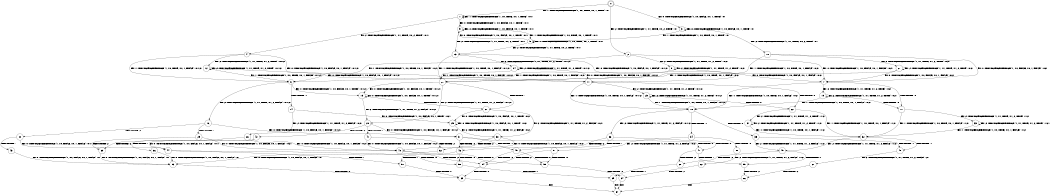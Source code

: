 digraph BCG {
size = "7, 10.5";
center = TRUE;
node [shape = circle];
0 [peripheries = 2];
0 -> 1 [label = "EX !1 !ATOMIC_EXCH_BRANCH (1, +0, TRUE, +0, 1, TRUE) !:0:"];
0 -> 2 [label = "EX !2 !ATOMIC_EXCH_BRANCH (1, +1, TRUE, +0, 2, TRUE) !:0:"];
0 -> 3 [label = "EX !0 !ATOMIC_EXCH_BRANCH (1, +0, FALSE, +0, 1, TRUE) !:0:"];
1 -> 4 [label = "EX !2 !ATOMIC_EXCH_BRANCH (1, +1, TRUE, +0, 2, TRUE) !:0:1:"];
1 -> 5 [label = "EX !0 !ATOMIC_EXCH_BRANCH (1, +0, FALSE, +0, 1, TRUE) !:0:1:"];
1 -> 1 [label = "EX !1 !ATOMIC_EXCH_BRANCH (1, +0, TRUE, +0, 1, TRUE) !:0:1:"];
2 -> 6 [label = "EX !1 !ATOMIC_EXCH_BRANCH (1, +0, TRUE, +0, 1, FALSE) !:0:2:"];
2 -> 7 [label = "EX !0 !ATOMIC_EXCH_BRANCH (1, +0, FALSE, +0, 1, FALSE) !:0:2:"];
2 -> 8 [label = "EX !2 !ATOMIC_EXCH_BRANCH (1, +1, TRUE, +1, 2, TRUE) !:0:2:"];
3 -> 9 [label = "EX !1 !ATOMIC_EXCH_BRANCH (1, +0, TRUE, +0, 1, TRUE) !:0:"];
3 -> 10 [label = "EX !2 !ATOMIC_EXCH_BRANCH (1, +1, TRUE, +0, 2, TRUE) !:0:"];
3 -> 3 [label = "EX !0 !ATOMIC_EXCH_BRANCH (1, +0, FALSE, +0, 1, TRUE) !:0:"];
4 -> 11 [label = "EX !0 !ATOMIC_EXCH_BRANCH (1, +0, FALSE, +0, 1, FALSE) !:0:1:2:"];
4 -> 12 [label = "EX !2 !ATOMIC_EXCH_BRANCH (1, +1, TRUE, +1, 2, TRUE) !:0:1:2:"];
4 -> 6 [label = "EX !1 !ATOMIC_EXCH_BRANCH (1, +0, TRUE, +0, 1, FALSE) !:0:1:2:"];
5 -> 13 [label = "EX !2 !ATOMIC_EXCH_BRANCH (1, +1, TRUE, +0, 2, TRUE) !:0:1:"];
5 -> 9 [label = "EX !1 !ATOMIC_EXCH_BRANCH (1, +0, TRUE, +0, 1, TRUE) !:0:1:"];
5 -> 5 [label = "EX !0 !ATOMIC_EXCH_BRANCH (1, +0, FALSE, +0, 1, TRUE) !:0:1:"];
6 -> 14 [label = "TERMINATE !1"];
6 -> 15 [label = "EX !0 !ATOMIC_EXCH_BRANCH (1, +0, FALSE, +0, 1, TRUE) !:0:1:2:"];
6 -> 16 [label = "EX !2 !ATOMIC_EXCH_BRANCH (1, +1, TRUE, +1, 2, FALSE) !:0:1:2:"];
7 -> 17 [label = "TERMINATE !0"];
7 -> 18 [label = "EX !1 !ATOMIC_EXCH_BRANCH (1, +0, TRUE, +0, 1, FALSE) !:0:2:"];
7 -> 19 [label = "EX !2 !ATOMIC_EXCH_BRANCH (1, +1, TRUE, +1, 2, TRUE) !:0:2:"];
8 -> 6 [label = "EX !1 !ATOMIC_EXCH_BRANCH (1, +0, TRUE, +0, 1, FALSE) !:0:2:"];
8 -> 7 [label = "EX !0 !ATOMIC_EXCH_BRANCH (1, +0, FALSE, +0, 1, FALSE) !:0:2:"];
8 -> 8 [label = "EX !2 !ATOMIC_EXCH_BRANCH (1, +1, TRUE, +1, 2, TRUE) !:0:2:"];
9 -> 13 [label = "EX !2 !ATOMIC_EXCH_BRANCH (1, +1, TRUE, +0, 2, TRUE) !:0:1:"];
9 -> 9 [label = "EX !1 !ATOMIC_EXCH_BRANCH (1, +0, TRUE, +0, 1, TRUE) !:0:1:"];
9 -> 5 [label = "EX !0 !ATOMIC_EXCH_BRANCH (1, +0, FALSE, +0, 1, TRUE) !:0:1:"];
10 -> 20 [label = "EX !1 !ATOMIC_EXCH_BRANCH (1, +0, TRUE, +0, 1, FALSE) !:0:2:"];
10 -> 21 [label = "EX !2 !ATOMIC_EXCH_BRANCH (1, +1, TRUE, +1, 2, TRUE) !:0:2:"];
10 -> 7 [label = "EX !0 !ATOMIC_EXCH_BRANCH (1, +0, FALSE, +0, 1, FALSE) !:0:2:"];
11 -> 22 [label = "TERMINATE !0"];
11 -> 23 [label = "EX !2 !ATOMIC_EXCH_BRANCH (1, +1, TRUE, +1, 2, TRUE) !:0:1:2:"];
11 -> 18 [label = "EX !1 !ATOMIC_EXCH_BRANCH (1, +0, TRUE, +0, 1, FALSE) !:0:1:2:"];
12 -> 11 [label = "EX !0 !ATOMIC_EXCH_BRANCH (1, +0, FALSE, +0, 1, FALSE) !:0:1:2:"];
12 -> 12 [label = "EX !2 !ATOMIC_EXCH_BRANCH (1, +1, TRUE, +1, 2, TRUE) !:0:1:2:"];
12 -> 6 [label = "EX !1 !ATOMIC_EXCH_BRANCH (1, +0, TRUE, +0, 1, FALSE) !:0:1:2:"];
13 -> 24 [label = "EX !2 !ATOMIC_EXCH_BRANCH (1, +1, TRUE, +1, 2, TRUE) !:0:1:2:"];
13 -> 20 [label = "EX !1 !ATOMIC_EXCH_BRANCH (1, +0, TRUE, +0, 1, FALSE) !:0:1:2:"];
13 -> 11 [label = "EX !0 !ATOMIC_EXCH_BRANCH (1, +0, FALSE, +0, 1, FALSE) !:0:1:2:"];
14 -> 25 [label = "EX !0 !ATOMIC_EXCH_BRANCH (1, +0, FALSE, +0, 1, TRUE) !:0:2:"];
14 -> 26 [label = "EX !2 !ATOMIC_EXCH_BRANCH (1, +1, TRUE, +1, 2, FALSE) !:0:2:"];
15 -> 27 [label = "TERMINATE !1"];
15 -> 28 [label = "EX !2 !ATOMIC_EXCH_BRANCH (1, +1, TRUE, +1, 2, FALSE) !:0:1:2:"];
15 -> 15 [label = "EX !0 !ATOMIC_EXCH_BRANCH (1, +0, FALSE, +0, 1, TRUE) !:0:1:2:"];
16 -> 29 [label = "TERMINATE !1"];
16 -> 30 [label = "TERMINATE !2"];
16 -> 31 [label = "EX !0 !ATOMIC_EXCH_BRANCH (1, +0, FALSE, +0, 1, FALSE) !:0:1:2:"];
17 -> 32 [label = "EX !1 !ATOMIC_EXCH_BRANCH (1, +0, TRUE, +0, 1, FALSE) !:1:2:"];
17 -> 33 [label = "EX !2 !ATOMIC_EXCH_BRANCH (1, +1, TRUE, +1, 2, TRUE) !:1:2:"];
18 -> 34 [label = "TERMINATE !1"];
18 -> 35 [label = "TERMINATE !0"];
18 -> 36 [label = "EX !2 !ATOMIC_EXCH_BRANCH (1, +1, TRUE, +1, 2, FALSE) !:0:1:2:"];
19 -> 17 [label = "TERMINATE !0"];
19 -> 18 [label = "EX !1 !ATOMIC_EXCH_BRANCH (1, +0, TRUE, +0, 1, FALSE) !:0:2:"];
19 -> 19 [label = "EX !2 !ATOMIC_EXCH_BRANCH (1, +1, TRUE, +1, 2, TRUE) !:0:2:"];
20 -> 27 [label = "TERMINATE !1"];
20 -> 28 [label = "EX !2 !ATOMIC_EXCH_BRANCH (1, +1, TRUE, +1, 2, FALSE) !:0:1:2:"];
20 -> 15 [label = "EX !0 !ATOMIC_EXCH_BRANCH (1, +0, FALSE, +0, 1, TRUE) !:0:1:2:"];
21 -> 20 [label = "EX !1 !ATOMIC_EXCH_BRANCH (1, +0, TRUE, +0, 1, FALSE) !:0:2:"];
21 -> 21 [label = "EX !2 !ATOMIC_EXCH_BRANCH (1, +1, TRUE, +1, 2, TRUE) !:0:2:"];
21 -> 7 [label = "EX !0 !ATOMIC_EXCH_BRANCH (1, +0, FALSE, +0, 1, FALSE) !:0:2:"];
22 -> 37 [label = "EX !2 !ATOMIC_EXCH_BRANCH (1, +1, TRUE, +1, 2, TRUE) !:1:2:"];
22 -> 32 [label = "EX !1 !ATOMIC_EXCH_BRANCH (1, +0, TRUE, +0, 1, FALSE) !:1:2:"];
23 -> 22 [label = "TERMINATE !0"];
23 -> 23 [label = "EX !2 !ATOMIC_EXCH_BRANCH (1, +1, TRUE, +1, 2, TRUE) !:0:1:2:"];
23 -> 18 [label = "EX !1 !ATOMIC_EXCH_BRANCH (1, +0, TRUE, +0, 1, FALSE) !:0:1:2:"];
24 -> 24 [label = "EX !2 !ATOMIC_EXCH_BRANCH (1, +1, TRUE, +1, 2, TRUE) !:0:1:2:"];
24 -> 20 [label = "EX !1 !ATOMIC_EXCH_BRANCH (1, +0, TRUE, +0, 1, FALSE) !:0:1:2:"];
24 -> 11 [label = "EX !0 !ATOMIC_EXCH_BRANCH (1, +0, FALSE, +0, 1, FALSE) !:0:1:2:"];
25 -> 38 [label = "EX !2 !ATOMIC_EXCH_BRANCH (1, +1, TRUE, +1, 2, FALSE) !:0:2:"];
25 -> 25 [label = "EX !0 !ATOMIC_EXCH_BRANCH (1, +0, FALSE, +0, 1, TRUE) !:0:2:"];
26 -> 39 [label = "TERMINATE !2"];
26 -> 40 [label = "EX !0 !ATOMIC_EXCH_BRANCH (1, +0, FALSE, +0, 1, FALSE) !:0:2:"];
27 -> 38 [label = "EX !2 !ATOMIC_EXCH_BRANCH (1, +1, TRUE, +1, 2, FALSE) !:0:2:"];
27 -> 25 [label = "EX !0 !ATOMIC_EXCH_BRANCH (1, +0, FALSE, +0, 1, TRUE) !:0:2:"];
28 -> 41 [label = "TERMINATE !1"];
28 -> 42 [label = "TERMINATE !2"];
28 -> 31 [label = "EX !0 !ATOMIC_EXCH_BRANCH (1, +0, FALSE, +0, 1, FALSE) !:0:1:2:"];
29 -> 39 [label = "TERMINATE !2"];
29 -> 40 [label = "EX !0 !ATOMIC_EXCH_BRANCH (1, +0, FALSE, +0, 1, FALSE) !:0:2:"];
30 -> 43 [label = "TERMINATE !1"];
30 -> 44 [label = "EX !0 !ATOMIC_EXCH_BRANCH (1, +0, FALSE, +0, 1, FALSE) !:0:1:"];
31 -> 45 [label = "TERMINATE !1"];
31 -> 46 [label = "TERMINATE !2"];
31 -> 47 [label = "TERMINATE !0"];
32 -> 48 [label = "TERMINATE !1"];
32 -> 49 [label = "EX !2 !ATOMIC_EXCH_BRANCH (1, +1, TRUE, +1, 2, FALSE) !:1:2:"];
33 -> 32 [label = "EX !1 !ATOMIC_EXCH_BRANCH (1, +0, TRUE, +0, 1, FALSE) !:1:2:"];
33 -> 33 [label = "EX !2 !ATOMIC_EXCH_BRANCH (1, +1, TRUE, +1, 2, TRUE) !:1:2:"];
34 -> 50 [label = "TERMINATE !0"];
34 -> 51 [label = "EX !2 !ATOMIC_EXCH_BRANCH (1, +1, TRUE, +1, 2, FALSE) !:0:2:"];
35 -> 48 [label = "TERMINATE !1"];
35 -> 49 [label = "EX !2 !ATOMIC_EXCH_BRANCH (1, +1, TRUE, +1, 2, FALSE) !:1:2:"];
36 -> 45 [label = "TERMINATE !1"];
36 -> 46 [label = "TERMINATE !2"];
36 -> 47 [label = "TERMINATE !0"];
37 -> 37 [label = "EX !2 !ATOMIC_EXCH_BRANCH (1, +1, TRUE, +1, 2, TRUE) !:1:2:"];
37 -> 32 [label = "EX !1 !ATOMIC_EXCH_BRANCH (1, +0, TRUE, +0, 1, FALSE) !:1:2:"];
38 -> 52 [label = "TERMINATE !2"];
38 -> 40 [label = "EX !0 !ATOMIC_EXCH_BRANCH (1, +0, FALSE, +0, 1, FALSE) !:0:2:"];
39 -> 53 [label = "EX !0 !ATOMIC_EXCH_BRANCH (1, +0, FALSE, +0, 1, FALSE) !:0:"];
40 -> 54 [label = "TERMINATE !2"];
40 -> 55 [label = "TERMINATE !0"];
41 -> 52 [label = "TERMINATE !2"];
41 -> 40 [label = "EX !0 !ATOMIC_EXCH_BRANCH (1, +0, FALSE, +0, 1, FALSE) !:0:2:"];
42 -> 56 [label = "TERMINATE !1"];
42 -> 44 [label = "EX !0 !ATOMIC_EXCH_BRANCH (1, +0, FALSE, +0, 1, FALSE) !:0:1:"];
43 -> 53 [label = "EX !0 !ATOMIC_EXCH_BRANCH (1, +0, FALSE, +0, 1, FALSE) !:0:"];
44 -> 57 [label = "TERMINATE !1"];
44 -> 58 [label = "TERMINATE !0"];
45 -> 54 [label = "TERMINATE !2"];
45 -> 55 [label = "TERMINATE !0"];
46 -> 57 [label = "TERMINATE !1"];
46 -> 58 [label = "TERMINATE !0"];
47 -> 59 [label = "TERMINATE !1"];
47 -> 60 [label = "TERMINATE !2"];
48 -> 61 [label = "EX !2 !ATOMIC_EXCH_BRANCH (1, +1, TRUE, +1, 2, FALSE) !:2:"];
49 -> 59 [label = "TERMINATE !1"];
49 -> 60 [label = "TERMINATE !2"];
50 -> 62 [label = "EX !2 !ATOMIC_EXCH_BRANCH (1, +1, TRUE, +1, 2, FALSE) !:1:2:"];
51 -> 54 [label = "TERMINATE !2"];
51 -> 55 [label = "TERMINATE !0"];
52 -> 53 [label = "EX !0 !ATOMIC_EXCH_BRANCH (1, +0, FALSE, +0, 1, FALSE) !:0:"];
53 -> 63 [label = "TERMINATE !0"];
54 -> 63 [label = "TERMINATE !0"];
55 -> 64 [label = "TERMINATE !2"];
56 -> 53 [label = "EX !0 !ATOMIC_EXCH_BRANCH (1, +0, FALSE, +0, 1, FALSE) !:0:"];
57 -> 63 [label = "TERMINATE !0"];
58 -> 65 [label = "TERMINATE !1"];
59 -> 66 [label = "TERMINATE !2"];
60 -> 65 [label = "TERMINATE !1"];
61 -> 66 [label = "TERMINATE !2"];
62 -> 64 [label = "TERMINATE !2"];
63 -> 67 [label = "exit"];
64 -> 67 [label = "exit"];
65 -> 67 [label = "exit"];
66 -> 67 [label = "exit"];
}
